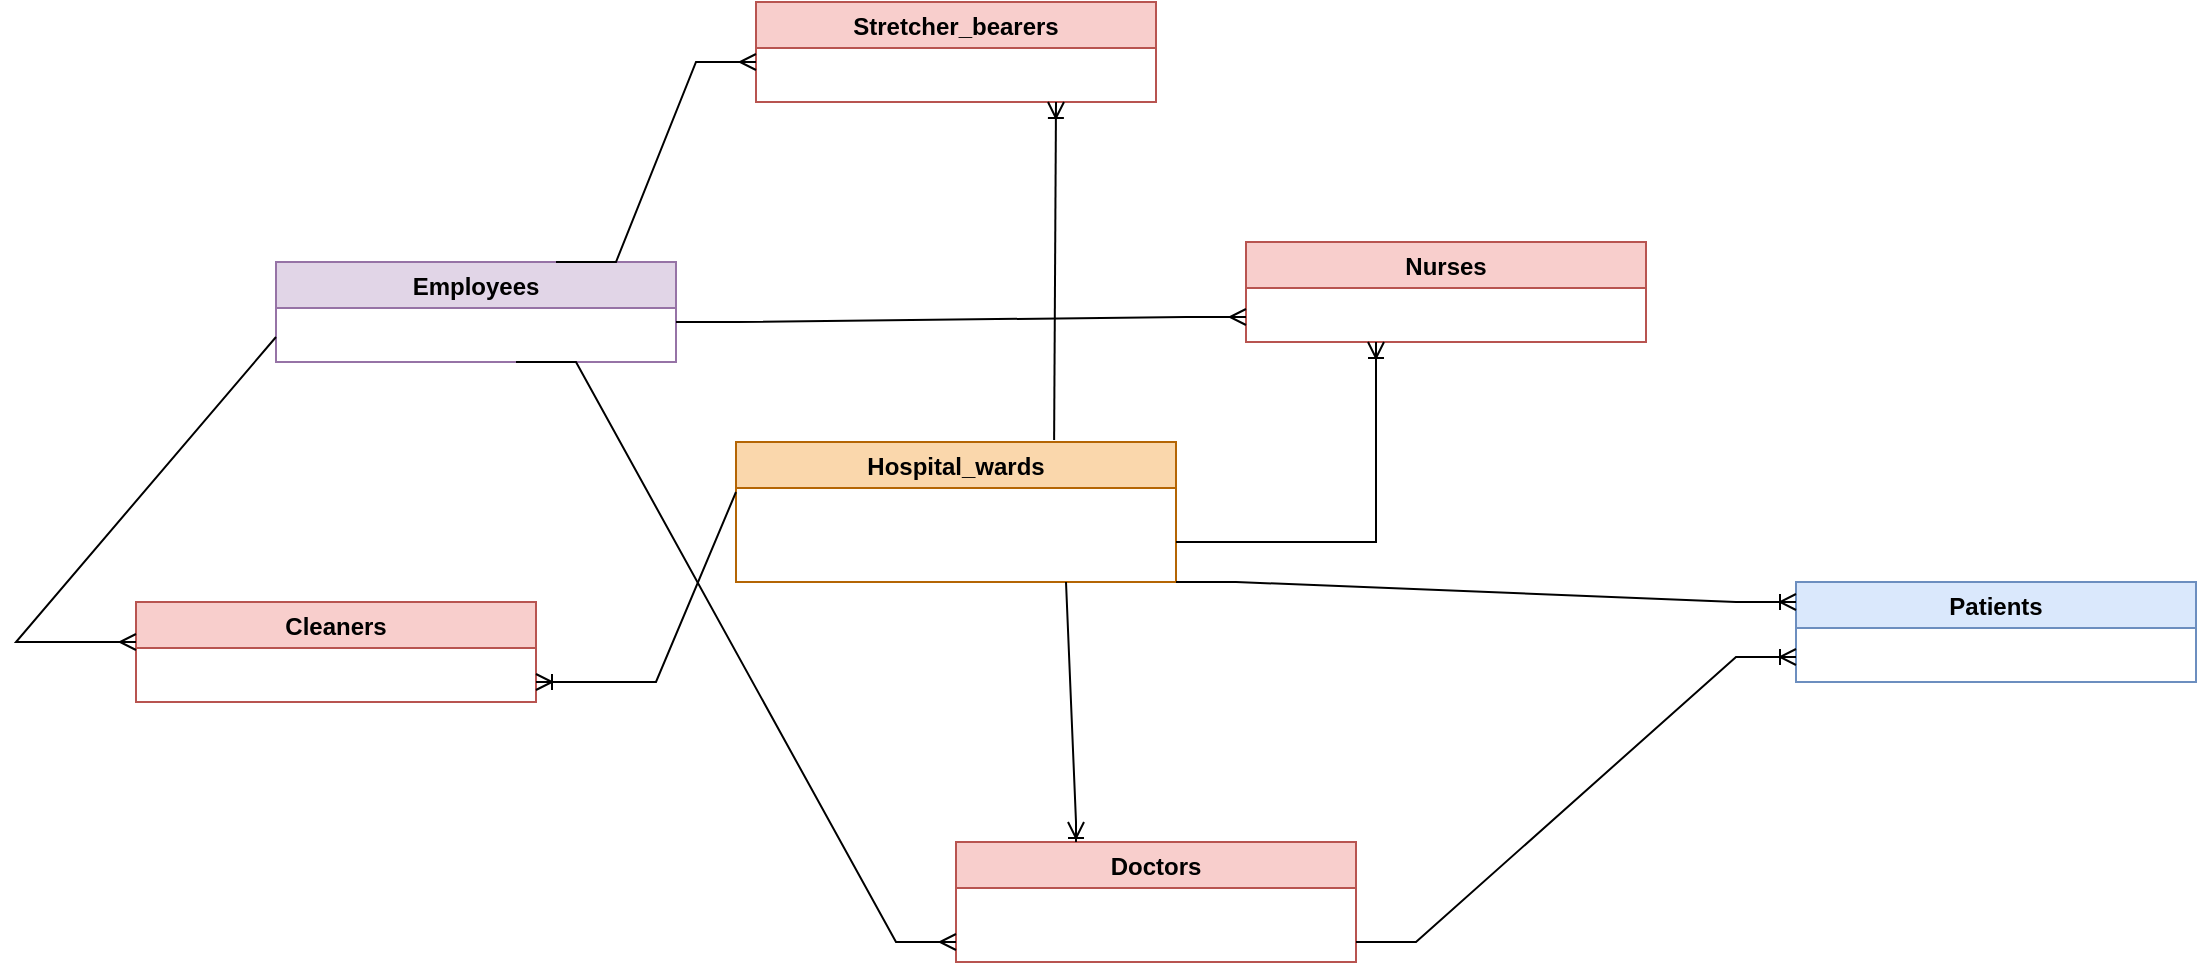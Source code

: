 <mxfile version="24.0.2" type="device">
  <diagram name="Page-1" id="H0SzhGUAq35wVARH32z2">
    <mxGraphModel dx="1977" dy="566" grid="1" gridSize="10" guides="1" tooltips="1" connect="1" arrows="1" fold="1" page="1" pageScale="1" pageWidth="850" pageHeight="1100" math="0" shadow="0">
      <root>
        <mxCell id="0" />
        <mxCell id="1" parent="0" />
        <mxCell id="1yCdUoJn17Wm59HX7l8W-6" value="Doctors" style="swimlane;fillColor=#f8cecc;strokeColor=#b85450;" vertex="1" parent="1">
          <mxGeometry x="280" y="420" width="200" height="60" as="geometry" />
        </mxCell>
        <mxCell id="1yCdUoJn17Wm59HX7l8W-7" value="Nurses" style="swimlane;fillColor=#f8cecc;strokeColor=#b85450;" vertex="1" parent="1">
          <mxGeometry x="425" y="120" width="200" height="50" as="geometry" />
        </mxCell>
        <mxCell id="1yCdUoJn17Wm59HX7l8W-8" value="Employees" style="swimlane;fillColor=#e1d5e7;strokeColor=#9673a6;" vertex="1" parent="1">
          <mxGeometry x="-60" y="130" width="200" height="50" as="geometry" />
        </mxCell>
        <mxCell id="1yCdUoJn17Wm59HX7l8W-9" value="Patients" style="swimlane;fillColor=#dae8fc;strokeColor=#6c8ebf;" vertex="1" parent="1">
          <mxGeometry x="700" y="290" width="200" height="50" as="geometry" />
        </mxCell>
        <mxCell id="1yCdUoJn17Wm59HX7l8W-10" value="Stretcher_bearers" style="swimlane;fillColor=#f8cecc;strokeColor=#b85450;" vertex="1" parent="1">
          <mxGeometry x="180" width="200" height="50" as="geometry" />
        </mxCell>
        <mxCell id="1yCdUoJn17Wm59HX7l8W-12" value="Hospital_wards" style="swimlane;fillColor=#fad7ac;strokeColor=#b46504;" vertex="1" parent="1">
          <mxGeometry x="170" y="220" width="220" height="70" as="geometry" />
        </mxCell>
        <mxCell id="1yCdUoJn17Wm59HX7l8W-11" value="Cleaners" style="swimlane;fillColor=#f8cecc;strokeColor=#b85450;" vertex="1" parent="1">
          <mxGeometry x="-130" y="300" width="200" height="50" as="geometry" />
        </mxCell>
        <mxCell id="1yCdUoJn17Wm59HX7l8W-62" value="" style="edgeStyle=entityRelationEdgeStyle;fontSize=12;html=1;endArrow=ERmany;rounded=0;" edge="1" parent="1">
          <mxGeometry width="100" height="100" relative="1" as="geometry">
            <mxPoint x="60" y="180" as="sourcePoint" />
            <mxPoint x="280" y="470" as="targetPoint" />
            <Array as="points">
              <mxPoint x="80" y="700" />
              <mxPoint x="130" y="330" />
              <mxPoint x="260" y="520" />
              <mxPoint x="250" y="560" />
            </Array>
          </mxGeometry>
        </mxCell>
        <mxCell id="1yCdUoJn17Wm59HX7l8W-63" value="" style="fontSize=12;html=1;endArrow=ERmany;rounded=0;exitX=0;exitY=0.75;exitDx=0;exitDy=0;entryX=0;entryY=0.4;entryDx=0;entryDy=0;entryPerimeter=0;" edge="1" parent="1" source="1yCdUoJn17Wm59HX7l8W-8" target="1yCdUoJn17Wm59HX7l8W-11">
          <mxGeometry width="100" height="100" relative="1" as="geometry">
            <mxPoint x="-100" y="160" as="sourcePoint" />
            <mxPoint x="-140" y="320" as="targetPoint" />
            <Array as="points">
              <mxPoint x="-190" y="320" />
            </Array>
          </mxGeometry>
        </mxCell>
        <mxCell id="1yCdUoJn17Wm59HX7l8W-65" value="" style="edgeStyle=entityRelationEdgeStyle;fontSize=12;html=1;endArrow=ERmany;rounded=0;" edge="1" parent="1">
          <mxGeometry width="100" height="100" relative="1" as="geometry">
            <mxPoint x="80" y="130" as="sourcePoint" />
            <mxPoint x="180" y="30" as="targetPoint" />
            <Array as="points">
              <mxPoint x="-80" y="20" />
            </Array>
          </mxGeometry>
        </mxCell>
        <mxCell id="1yCdUoJn17Wm59HX7l8W-66" value="" style="edgeStyle=entityRelationEdgeStyle;fontSize=12;html=1;endArrow=ERmany;rounded=0;entryX=0;entryY=0.75;entryDx=0;entryDy=0;" edge="1" parent="1" target="1yCdUoJn17Wm59HX7l8W-7">
          <mxGeometry width="100" height="100" relative="1" as="geometry">
            <mxPoint x="140" y="160" as="sourcePoint" />
            <mxPoint x="360" y="450" as="targetPoint" />
            <Array as="points">
              <mxPoint x="160" y="680" />
              <mxPoint x="210" y="310" />
              <mxPoint x="290" y="180" />
              <mxPoint x="340" y="500" />
              <mxPoint x="330" y="540" />
            </Array>
          </mxGeometry>
        </mxCell>
        <mxCell id="1yCdUoJn17Wm59HX7l8W-69" value="" style="fontSize=12;html=1;endArrow=ERoneToMany;rounded=0;entryX=1;entryY=0.5;entryDx=0;entryDy=0;" edge="1" parent="1">
          <mxGeometry width="100" height="100" relative="1" as="geometry">
            <mxPoint x="170" y="245" as="sourcePoint" />
            <mxPoint x="70" y="340" as="targetPoint" />
            <Array as="points">
              <mxPoint x="130" y="340" />
            </Array>
          </mxGeometry>
        </mxCell>
        <mxCell id="1yCdUoJn17Wm59HX7l8W-72" value="" style="fontSize=12;html=1;endArrow=ERoneToMany;rounded=0;exitX=0.75;exitY=1;exitDx=0;exitDy=0;" edge="1" parent="1" source="1yCdUoJn17Wm59HX7l8W-12">
          <mxGeometry width="100" height="100" relative="1" as="geometry">
            <mxPoint x="310" y="400" as="sourcePoint" />
            <mxPoint x="340" y="410" as="targetPoint" />
            <Array as="points">
              <mxPoint x="340" y="410" />
              <mxPoint x="340" y="420" />
            </Array>
          </mxGeometry>
        </mxCell>
        <mxCell id="1yCdUoJn17Wm59HX7l8W-76" value="" style="fontSize=12;html=1;endArrow=ERoneToMany;rounded=0;exitX=0.723;exitY=-0.014;exitDx=0;exitDy=0;exitPerimeter=0;" edge="1" parent="1" source="1yCdUoJn17Wm59HX7l8W-12">
          <mxGeometry width="100" height="100" relative="1" as="geometry">
            <mxPoint x="330" y="210" as="sourcePoint" />
            <mxPoint x="330" y="50" as="targetPoint" />
          </mxGeometry>
        </mxCell>
        <mxCell id="1yCdUoJn17Wm59HX7l8W-77" value="" style="fontSize=12;html=1;endArrow=ERoneToMany;rounded=0;" edge="1" parent="1">
          <mxGeometry width="100" height="100" relative="1" as="geometry">
            <mxPoint x="390" y="270" as="sourcePoint" />
            <mxPoint x="490" y="170" as="targetPoint" />
            <Array as="points">
              <mxPoint x="490" y="270" />
            </Array>
          </mxGeometry>
        </mxCell>
        <mxCell id="1yCdUoJn17Wm59HX7l8W-80" value="" style="edgeStyle=entityRelationEdgeStyle;fontSize=12;html=1;endArrow=ERoneToMany;rounded=0;exitX=1;exitY=1;exitDx=0;exitDy=0;" edge="1" parent="1" source="1yCdUoJn17Wm59HX7l8W-12">
          <mxGeometry width="100" height="100" relative="1" as="geometry">
            <mxPoint x="600" y="400" as="sourcePoint" />
            <mxPoint x="700" y="300" as="targetPoint" />
            <Array as="points">
              <mxPoint x="790" y="360" />
            </Array>
          </mxGeometry>
        </mxCell>
        <mxCell id="1yCdUoJn17Wm59HX7l8W-81" value="" style="edgeStyle=entityRelationEdgeStyle;fontSize=12;html=1;endArrow=ERoneToMany;rounded=0;entryX=0;entryY=0.75;entryDx=0;entryDy=0;" edge="1" parent="1" target="1yCdUoJn17Wm59HX7l8W-9">
          <mxGeometry width="100" height="100" relative="1" as="geometry">
            <mxPoint x="480" y="470" as="sourcePoint" />
            <mxPoint x="580" y="370" as="targetPoint" />
            <Array as="points">
              <mxPoint x="760" y="580" />
            </Array>
          </mxGeometry>
        </mxCell>
      </root>
    </mxGraphModel>
  </diagram>
</mxfile>
